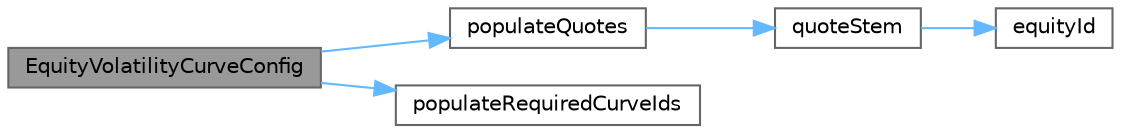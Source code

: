 digraph "EquityVolatilityCurveConfig"
{
 // INTERACTIVE_SVG=YES
 // LATEX_PDF_SIZE
  bgcolor="transparent";
  edge [fontname=Helvetica,fontsize=10,labelfontname=Helvetica,labelfontsize=10];
  node [fontname=Helvetica,fontsize=10,shape=box,height=0.2,width=0.4];
  rankdir="LR";
  Node1 [label="EquityVolatilityCurveConfig",height=0.2,width=0.4,color="gray40", fillcolor="grey60", style="filled", fontcolor="black",tooltip="Detailed constructor."];
  Node1 -> Node2 [color="steelblue1",style="solid"];
  Node2 [label="populateQuotes",height=0.2,width=0.4,color="grey40", fillcolor="white", style="filled",URL="$classore_1_1data_1_1_equity_volatility_curve_config.html#a19ed6e6444ea03ab24f69f1bf17d2151",tooltip=" "];
  Node2 -> Node3 [color="steelblue1",style="solid"];
  Node3 [label="quoteStem",height=0.2,width=0.4,color="grey40", fillcolor="white", style="filled",URL="$classore_1_1data_1_1_equity_volatility_curve_config.html#a01f0d3ff3f8e4b48de976da8f279b622",tooltip=" "];
  Node3 -> Node4 [color="steelblue1",style="solid"];
  Node4 [label="equityId",height=0.2,width=0.4,color="grey40", fillcolor="white", style="filled",URL="$classore_1_1data_1_1_equity_volatility_curve_config.html#a82cfb7dd4e47b2580a5c8696465b5fdb",tooltip=" "];
  Node1 -> Node5 [color="steelblue1",style="solid"];
  Node5 [label="populateRequiredCurveIds",height=0.2,width=0.4,color="grey40", fillcolor="white", style="filled",URL="$classore_1_1data_1_1_equity_volatility_curve_config.html#a09cdbe524aa89af7bba59a844397ebb9",tooltip=" "];
}
